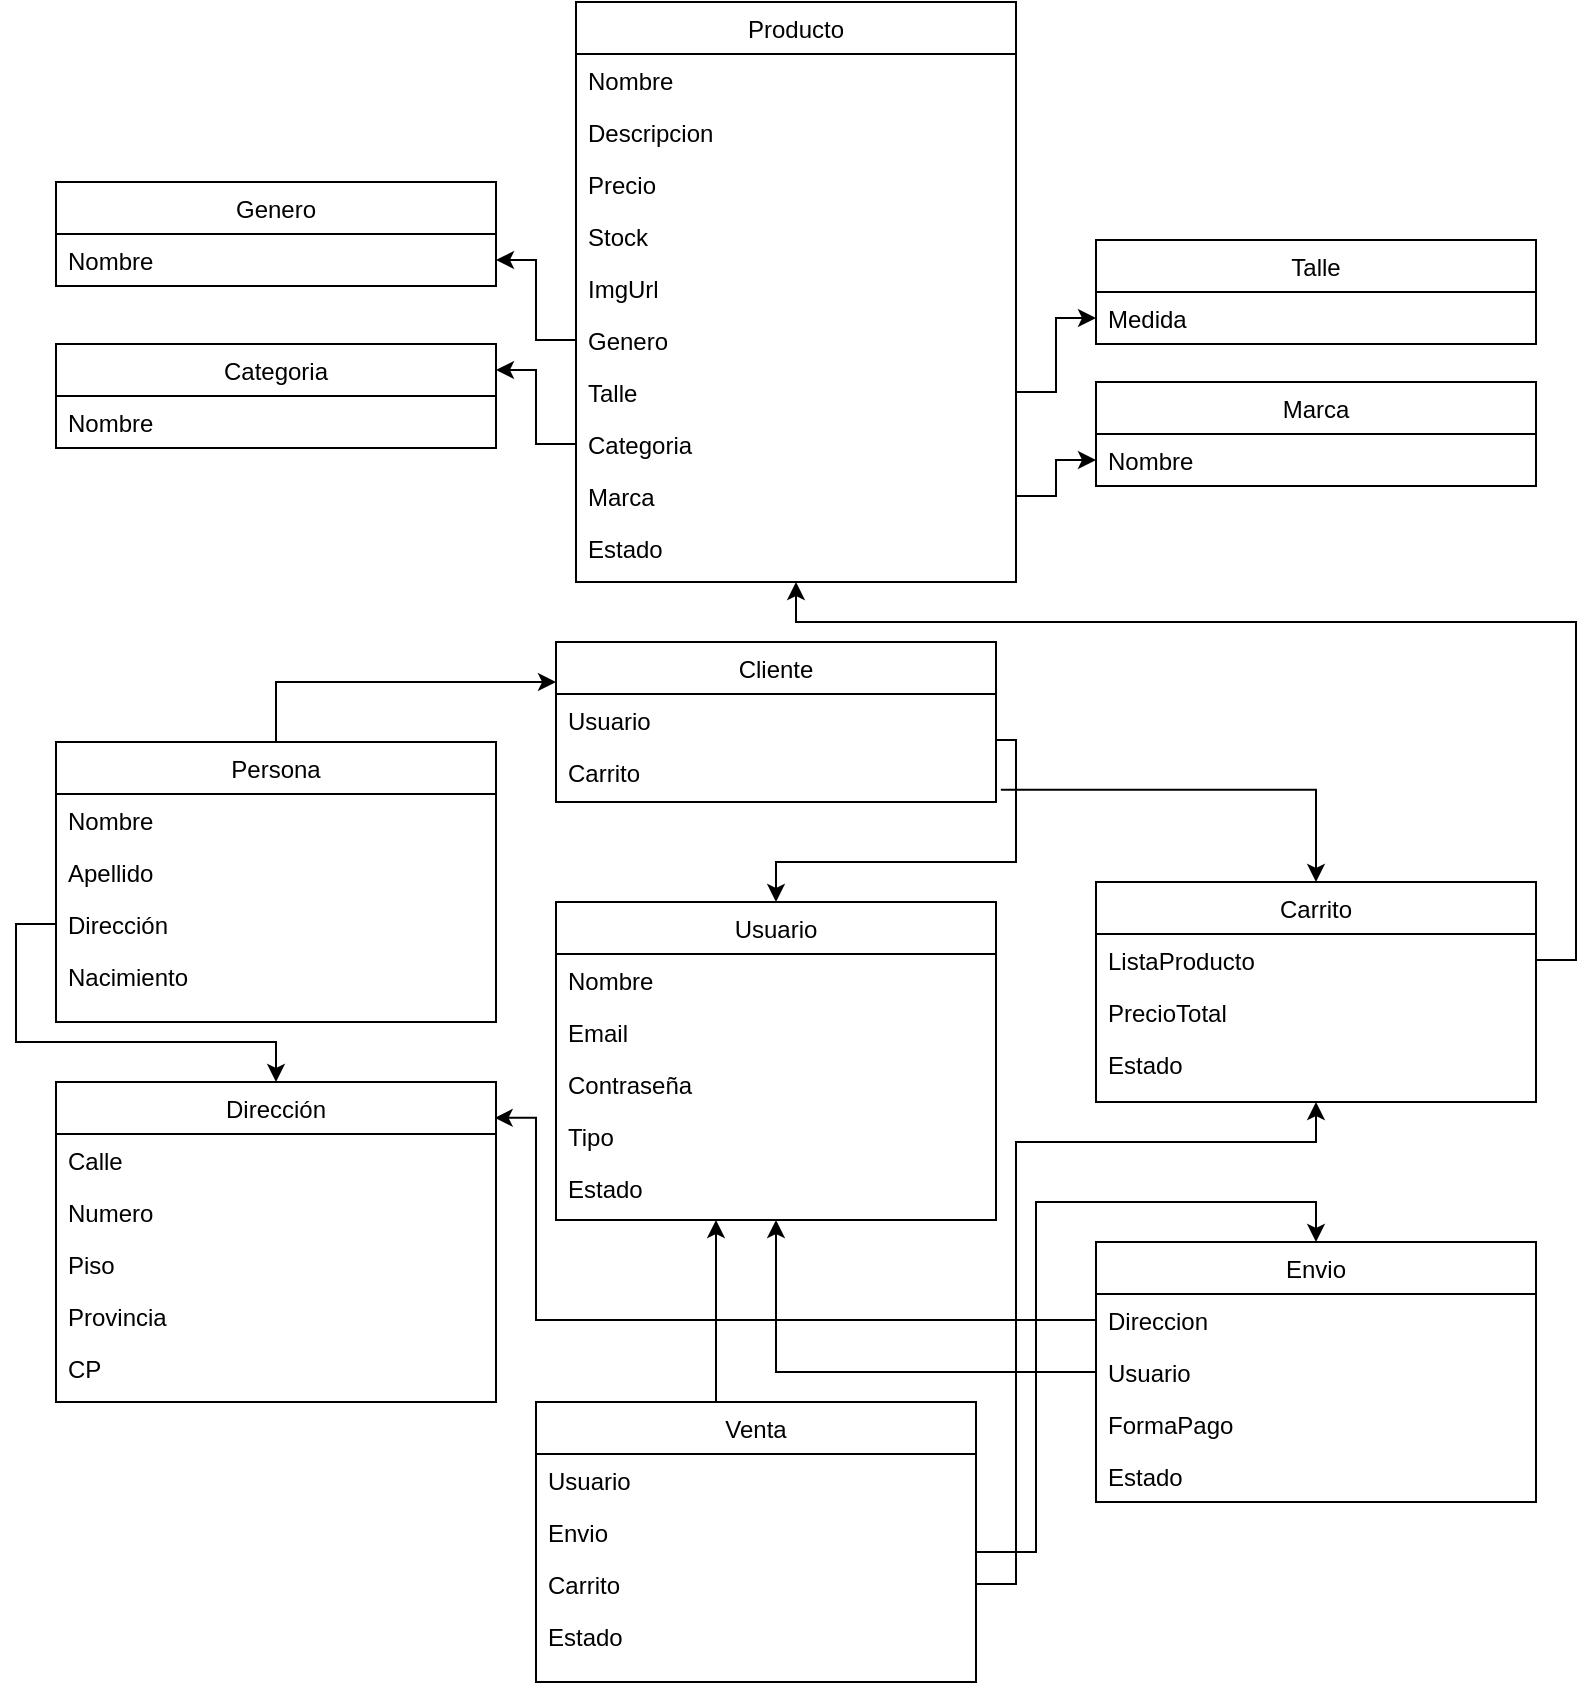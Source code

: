 <mxfile version="15.7.3" type="device"><diagram id="C5RBs43oDa-KdzZeNtuy" name="Page-1"><mxGraphModel dx="1343" dy="589" grid="1" gridSize="10" guides="1" tooltips="1" connect="1" arrows="1" fold="1" page="1" pageScale="1" pageWidth="827" pageHeight="1169" math="0" shadow="0"><root><mxCell id="WIyWlLk6GJQsqaUBKTNV-0"/><mxCell id="WIyWlLk6GJQsqaUBKTNV-1" parent="WIyWlLk6GJQsqaUBKTNV-0"/><mxCell id="zkfFHV4jXpPFQw0GAbJ--17" value="Producto" style="swimlane;fontStyle=0;align=center;verticalAlign=top;childLayout=stackLayout;horizontal=1;startSize=26;horizontalStack=0;resizeParent=1;resizeLast=0;collapsible=1;marginBottom=0;rounded=0;shadow=0;strokeWidth=1;fillColor=default;strokeColor=default;fontColor=default;" parent="WIyWlLk6GJQsqaUBKTNV-1" vertex="1"><mxGeometry x="300" y="40" width="220" height="290" as="geometry"><mxRectangle x="550" y="140" width="160" height="26" as="alternateBounds"/></mxGeometry></mxCell><mxCell id="zkfFHV4jXpPFQw0GAbJ--18" value="Nombre" style="text;align=left;verticalAlign=top;spacingLeft=4;spacingRight=4;overflow=hidden;rotatable=0;points=[[0,0.5],[1,0.5]];portConstraint=eastwest;fontColor=default;" parent="zkfFHV4jXpPFQw0GAbJ--17" vertex="1"><mxGeometry y="26" width="220" height="26" as="geometry"/></mxCell><mxCell id="zkfFHV4jXpPFQw0GAbJ--19" value="Descripcion" style="text;align=left;verticalAlign=top;spacingLeft=4;spacingRight=4;overflow=hidden;rotatable=0;points=[[0,0.5],[1,0.5]];portConstraint=eastwest;rounded=0;shadow=0;html=0;fontColor=default;" parent="zkfFHV4jXpPFQw0GAbJ--17" vertex="1"><mxGeometry y="52" width="220" height="26" as="geometry"/></mxCell><mxCell id="zkfFHV4jXpPFQw0GAbJ--20" value="Precio" style="text;align=left;verticalAlign=top;spacingLeft=4;spacingRight=4;overflow=hidden;rotatable=0;points=[[0,0.5],[1,0.5]];portConstraint=eastwest;rounded=0;shadow=0;html=0;fontColor=default;" parent="zkfFHV4jXpPFQw0GAbJ--17" vertex="1"><mxGeometry y="78" width="220" height="26" as="geometry"/></mxCell><mxCell id="zkfFHV4jXpPFQw0GAbJ--21" value="Stock" style="text;align=left;verticalAlign=top;spacingLeft=4;spacingRight=4;overflow=hidden;rotatable=0;points=[[0,0.5],[1,0.5]];portConstraint=eastwest;rounded=0;shadow=0;html=0;fontColor=default;" parent="zkfFHV4jXpPFQw0GAbJ--17" vertex="1"><mxGeometry y="104" width="220" height="26" as="geometry"/></mxCell><mxCell id="zkfFHV4jXpPFQw0GAbJ--22" value="ImgUrl" style="text;align=left;verticalAlign=top;spacingLeft=4;spacingRight=4;overflow=hidden;rotatable=0;points=[[0,0.5],[1,0.5]];portConstraint=eastwest;rounded=0;shadow=0;html=0;fontColor=default;" parent="zkfFHV4jXpPFQw0GAbJ--17" vertex="1"><mxGeometry y="130" width="220" height="26" as="geometry"/></mxCell><mxCell id="Tw_g5ps7W75bfic94VU_-0" value="Genero" style="text;align=left;verticalAlign=top;spacingLeft=4;spacingRight=4;overflow=hidden;rotatable=0;points=[[0,0.5],[1,0.5]];portConstraint=eastwest;rounded=0;shadow=0;html=0;fontColor=default;" parent="zkfFHV4jXpPFQw0GAbJ--17" vertex="1"><mxGeometry y="156" width="220" height="26" as="geometry"/></mxCell><mxCell id="Tw_g5ps7W75bfic94VU_-1" value="Talle" style="text;align=left;verticalAlign=top;spacingLeft=4;spacingRight=4;overflow=hidden;rotatable=0;points=[[0,0.5],[1,0.5]];portConstraint=eastwest;rounded=0;shadow=0;html=0;fontColor=default;" parent="zkfFHV4jXpPFQw0GAbJ--17" vertex="1"><mxGeometry y="182" width="220" height="26" as="geometry"/></mxCell><mxCell id="Tw_g5ps7W75bfic94VU_-2" value="Categoria" style="text;align=left;verticalAlign=top;spacingLeft=4;spacingRight=4;overflow=hidden;rotatable=0;points=[[0,0.5],[1,0.5]];portConstraint=eastwest;rounded=0;shadow=0;html=0;fontColor=default;" parent="zkfFHV4jXpPFQw0GAbJ--17" vertex="1"><mxGeometry y="208" width="220" height="26" as="geometry"/></mxCell><mxCell id="Tw_g5ps7W75bfic94VU_-3" value="Marca" style="text;align=left;verticalAlign=top;spacingLeft=4;spacingRight=4;overflow=hidden;rotatable=0;points=[[0,0.5],[1,0.5]];portConstraint=eastwest;rounded=0;shadow=0;html=0;fontColor=default;" parent="zkfFHV4jXpPFQw0GAbJ--17" vertex="1"><mxGeometry y="234" width="220" height="26" as="geometry"/></mxCell><mxCell id="Tw_g5ps7W75bfic94VU_-4" value="Estado" style="text;align=left;verticalAlign=top;spacingLeft=4;spacingRight=4;overflow=hidden;rotatable=0;points=[[0,0.5],[1,0.5]];portConstraint=eastwest;rounded=0;shadow=0;html=0;fontColor=default;" parent="zkfFHV4jXpPFQw0GAbJ--17" vertex="1"><mxGeometry y="260" width="220" height="26" as="geometry"/></mxCell><mxCell id="Tw_g5ps7W75bfic94VU_-5" value="Categoria" style="swimlane;fontStyle=0;align=center;verticalAlign=top;childLayout=stackLayout;horizontal=1;startSize=26;horizontalStack=0;resizeParent=1;resizeLast=0;collapsible=1;marginBottom=0;rounded=0;shadow=0;strokeWidth=1;fillColor=default;strokeColor=default;fontColor=default;" parent="WIyWlLk6GJQsqaUBKTNV-1" vertex="1"><mxGeometry x="40" y="211" width="220" height="52" as="geometry"><mxRectangle x="550" y="140" width="160" height="26" as="alternateBounds"/></mxGeometry></mxCell><mxCell id="Tw_g5ps7W75bfic94VU_-6" value="Nombre" style="text;align=left;verticalAlign=top;spacingLeft=4;spacingRight=4;overflow=hidden;rotatable=0;points=[[0,0.5],[1,0.5]];portConstraint=eastwest;fontColor=default;" parent="Tw_g5ps7W75bfic94VU_-5" vertex="1"><mxGeometry y="26" width="220" height="26" as="geometry"/></mxCell><mxCell id="Tw_g5ps7W75bfic94VU_-16" value="Talle" style="swimlane;fontStyle=0;align=center;verticalAlign=top;childLayout=stackLayout;horizontal=1;startSize=26;horizontalStack=0;resizeParent=1;resizeLast=0;collapsible=1;marginBottom=0;rounded=0;shadow=0;strokeWidth=1;fillColor=default;strokeColor=default;fontColor=default;" parent="WIyWlLk6GJQsqaUBKTNV-1" vertex="1"><mxGeometry x="560" y="159" width="220" height="52" as="geometry"><mxRectangle x="550" y="140" width="160" height="26" as="alternateBounds"/></mxGeometry></mxCell><mxCell id="Tw_g5ps7W75bfic94VU_-17" value="Medida" style="text;align=left;verticalAlign=top;spacingLeft=4;spacingRight=4;overflow=hidden;rotatable=0;points=[[0,0.5],[1,0.5]];portConstraint=eastwest;fontColor=default;" parent="Tw_g5ps7W75bfic94VU_-16" vertex="1"><mxGeometry y="26" width="220" height="26" as="geometry"/></mxCell><mxCell id="Tw_g5ps7W75bfic94VU_-18" value="Marca" style="swimlane;fontStyle=0;align=center;verticalAlign=top;childLayout=stackLayout;horizontal=1;startSize=26;horizontalStack=0;resizeParent=1;resizeLast=0;collapsible=1;marginBottom=0;rounded=0;shadow=0;strokeWidth=1;fillColor=default;strokeColor=default;fontColor=default;" parent="WIyWlLk6GJQsqaUBKTNV-1" vertex="1"><mxGeometry x="560" y="230" width="220" height="52" as="geometry"><mxRectangle x="550" y="140" width="160" height="26" as="alternateBounds"/></mxGeometry></mxCell><mxCell id="Tw_g5ps7W75bfic94VU_-19" value="Nombre" style="text;align=left;verticalAlign=top;spacingLeft=4;spacingRight=4;overflow=hidden;rotatable=0;points=[[0,0.5],[1,0.5]];portConstraint=eastwest;fontColor=default;" parent="Tw_g5ps7W75bfic94VU_-18" vertex="1"><mxGeometry y="26" width="220" height="26" as="geometry"/></mxCell><mxCell id="Tw_g5ps7W75bfic94VU_-20" value="Genero" style="swimlane;fontStyle=0;align=center;verticalAlign=top;childLayout=stackLayout;horizontal=1;startSize=26;horizontalStack=0;resizeParent=1;resizeLast=0;collapsible=1;marginBottom=0;rounded=0;shadow=0;strokeWidth=1;fillColor=default;strokeColor=default;fontColor=default;" parent="WIyWlLk6GJQsqaUBKTNV-1" vertex="1"><mxGeometry x="40" y="130" width="220" height="52" as="geometry"><mxRectangle x="550" y="140" width="160" height="26" as="alternateBounds"/></mxGeometry></mxCell><mxCell id="Tw_g5ps7W75bfic94VU_-21" value="Nombre" style="text;align=left;verticalAlign=top;spacingLeft=4;spacingRight=4;overflow=hidden;rotatable=0;points=[[0,0.5],[1,0.5]];portConstraint=eastwest;fontColor=default;" parent="Tw_g5ps7W75bfic94VU_-20" vertex="1"><mxGeometry y="26" width="220" height="26" as="geometry"/></mxCell><mxCell id="Tw_g5ps7W75bfic94VU_-25" value="" style="edgeStyle=orthogonalEdgeStyle;rounded=0;orthogonalLoop=1;jettySize=auto;html=1;labelBackgroundColor=default;fontColor=default;strokeColor=default;entryX=1;entryY=0.5;entryDx=0;entryDy=0;exitX=0;exitY=0.5;exitDx=0;exitDy=0;" parent="WIyWlLk6GJQsqaUBKTNV-1" source="Tw_g5ps7W75bfic94VU_-0" target="Tw_g5ps7W75bfic94VU_-21" edge="1"><mxGeometry relative="1" as="geometry"/></mxCell><mxCell id="Tw_g5ps7W75bfic94VU_-23" value="" style="edgeStyle=orthogonalEdgeStyle;rounded=0;orthogonalLoop=1;jettySize=auto;html=1;fontColor=default;entryX=1;entryY=0.25;entryDx=0;entryDy=0;strokeColor=default;labelBackgroundColor=default;exitX=0;exitY=0.5;exitDx=0;exitDy=0;" parent="WIyWlLk6GJQsqaUBKTNV-1" source="Tw_g5ps7W75bfic94VU_-2" target="Tw_g5ps7W75bfic94VU_-5" edge="1"><mxGeometry relative="1" as="geometry"/></mxCell><mxCell id="Tw_g5ps7W75bfic94VU_-26" value="" style="edgeStyle=orthogonalEdgeStyle;rounded=0;orthogonalLoop=1;jettySize=auto;html=1;labelBackgroundColor=default;fontColor=default;strokeColor=default;exitX=1;exitY=0.5;exitDx=0;exitDy=0;" parent="WIyWlLk6GJQsqaUBKTNV-1" source="Tw_g5ps7W75bfic94VU_-3" target="Tw_g5ps7W75bfic94VU_-19" edge="1"><mxGeometry relative="1" as="geometry"/></mxCell><mxCell id="Tw_g5ps7W75bfic94VU_-27" value="" style="edgeStyle=orthogonalEdgeStyle;rounded=0;orthogonalLoop=1;jettySize=auto;html=1;labelBackgroundColor=default;fontColor=default;strokeColor=default;entryX=0;entryY=0.5;entryDx=0;entryDy=0;" parent="WIyWlLk6GJQsqaUBKTNV-1" source="Tw_g5ps7W75bfic94VU_-1" target="Tw_g5ps7W75bfic94VU_-17" edge="1"><mxGeometry relative="1" as="geometry"/></mxCell><mxCell id="lw8-5pUlLSLKIBg-oR_x-12" value="" style="edgeStyle=orthogonalEdgeStyle;rounded=0;orthogonalLoop=1;jettySize=auto;html=1;exitX=0;exitY=0.5;exitDx=0;exitDy=0;" parent="WIyWlLk6GJQsqaUBKTNV-1" source="lw8-5pUlLSLKIBg-oR_x-1" target="lw8-5pUlLSLKIBg-oR_x-2" edge="1"><mxGeometry relative="1" as="geometry"><Array as="points"><mxPoint x="20" y="501"/><mxPoint x="20" y="560"/><mxPoint x="150" y="560"/></Array></mxGeometry></mxCell><mxCell id="Kr4gNdv7kx7lfWHa2LFf-1" value="Persona" style="swimlane;fontStyle=0;align=center;verticalAlign=top;childLayout=stackLayout;horizontal=1;startSize=26;horizontalStack=0;resizeParent=1;resizeLast=0;collapsible=1;marginBottom=0;rounded=0;shadow=0;strokeWidth=1;fillColor=default;strokeColor=default;fontColor=default;" parent="WIyWlLk6GJQsqaUBKTNV-1" vertex="1"><mxGeometry x="40" y="410" width="220" height="140" as="geometry"><mxRectangle x="550" y="140" width="160" height="26" as="alternateBounds"/></mxGeometry></mxCell><mxCell id="Kr4gNdv7kx7lfWHa2LFf-2" value="Nombre" style="text;align=left;verticalAlign=top;spacingLeft=4;spacingRight=4;overflow=hidden;rotatable=0;points=[[0,0.5],[1,0.5]];portConstraint=eastwest;fontColor=default;" parent="Kr4gNdv7kx7lfWHa2LFf-1" vertex="1"><mxGeometry y="26" width="220" height="26" as="geometry"/></mxCell><mxCell id="Kr4gNdv7kx7lfWHa2LFf-3" value="Apellido" style="text;align=left;verticalAlign=top;spacingLeft=4;spacingRight=4;overflow=hidden;rotatable=0;points=[[0,0.5],[1,0.5]];portConstraint=eastwest;fontColor=default;" parent="Kr4gNdv7kx7lfWHa2LFf-1" vertex="1"><mxGeometry y="52" width="220" height="26" as="geometry"/></mxCell><mxCell id="lw8-5pUlLSLKIBg-oR_x-1" value="Dirección" style="text;align=left;verticalAlign=top;spacingLeft=4;spacingRight=4;overflow=hidden;rotatable=0;points=[[0,0.5],[1,0.5]];portConstraint=eastwest;fontColor=default;" parent="Kr4gNdv7kx7lfWHa2LFf-1" vertex="1"><mxGeometry y="78" width="220" height="26" as="geometry"/></mxCell><mxCell id="Kr4gNdv7kx7lfWHa2LFf-4" value="Nacimiento" style="text;align=left;verticalAlign=top;spacingLeft=4;spacingRight=4;overflow=hidden;rotatable=0;points=[[0,0.5],[1,0.5]];portConstraint=eastwest;fontColor=default;" parent="Kr4gNdv7kx7lfWHa2LFf-1" vertex="1"><mxGeometry y="104" width="220" height="30" as="geometry"/></mxCell><mxCell id="Kr4gNdv7kx7lfWHa2LFf-6" value="Usuario" style="swimlane;fontStyle=0;align=center;verticalAlign=top;childLayout=stackLayout;horizontal=1;startSize=26;horizontalStack=0;resizeParent=1;resizeLast=0;collapsible=1;marginBottom=0;rounded=0;shadow=0;strokeWidth=1;fillColor=default;strokeColor=default;fontColor=default;" parent="WIyWlLk6GJQsqaUBKTNV-1" vertex="1"><mxGeometry x="290" y="490" width="220" height="159" as="geometry"><mxRectangle x="550" y="140" width="160" height="26" as="alternateBounds"/></mxGeometry></mxCell><mxCell id="Kr4gNdv7kx7lfWHa2LFf-7" value="Nombre" style="text;align=left;verticalAlign=top;spacingLeft=4;spacingRight=4;overflow=hidden;rotatable=0;points=[[0,0.5],[1,0.5]];portConstraint=eastwest;fontColor=default;" parent="Kr4gNdv7kx7lfWHa2LFf-6" vertex="1"><mxGeometry y="26" width="220" height="26" as="geometry"/></mxCell><mxCell id="Kr4gNdv7kx7lfWHa2LFf-8" value="Email" style="text;align=left;verticalAlign=top;spacingLeft=4;spacingRight=4;overflow=hidden;rotatable=0;points=[[0,0.5],[1,0.5]];portConstraint=eastwest;fontColor=default;" parent="Kr4gNdv7kx7lfWHa2LFf-6" vertex="1"><mxGeometry y="52" width="220" height="26" as="geometry"/></mxCell><mxCell id="Kr4gNdv7kx7lfWHa2LFf-9" value="Contraseña" style="text;align=left;verticalAlign=top;spacingLeft=4;spacingRight=4;overflow=hidden;rotatable=0;points=[[0,0.5],[1,0.5]];portConstraint=eastwest;fontColor=default;" parent="Kr4gNdv7kx7lfWHa2LFf-6" vertex="1"><mxGeometry y="78" width="220" height="26" as="geometry"/></mxCell><mxCell id="Kr4gNdv7kx7lfWHa2LFf-12" value="Tipo" style="text;align=left;verticalAlign=top;spacingLeft=4;spacingRight=4;overflow=hidden;rotatable=0;points=[[0,0.5],[1,0.5]];portConstraint=eastwest;fontColor=default;" parent="Kr4gNdv7kx7lfWHa2LFf-6" vertex="1"><mxGeometry y="104" width="220" height="26" as="geometry"/></mxCell><mxCell id="lw8-5pUlLSLKIBg-oR_x-40" value="Estado" style="text;align=left;verticalAlign=top;spacingLeft=4;spacingRight=4;overflow=hidden;rotatable=0;points=[[0,0.5],[1,0.5]];portConstraint=eastwest;fontColor=default;" parent="Kr4gNdv7kx7lfWHa2LFf-6" vertex="1"><mxGeometry y="130" width="220" height="26" as="geometry"/></mxCell><mxCell id="Kr4gNdv7kx7lfWHa2LFf-14" value="" style="edgeStyle=orthogonalEdgeStyle;rounded=0;orthogonalLoop=1;jettySize=auto;html=1;entryX=0;entryY=0.25;entryDx=0;entryDy=0;" parent="WIyWlLk6GJQsqaUBKTNV-1" source="Kr4gNdv7kx7lfWHa2LFf-1" target="lw8-5pUlLSLKIBg-oR_x-32" edge="1"><mxGeometry relative="1" as="geometry"><Array as="points"><mxPoint x="150" y="380"/><mxPoint x="290" y="380"/></Array><mxPoint x="290" y="400" as="targetPoint"/></mxGeometry></mxCell><mxCell id="lw8-5pUlLSLKIBg-oR_x-21" value="" style="edgeStyle=orthogonalEdgeStyle;rounded=0;orthogonalLoop=1;jettySize=auto;html=1;entryX=0.5;entryY=0;entryDx=0;entryDy=0;exitX=1;exitY=0.5;exitDx=0;exitDy=0;" parent="WIyWlLk6GJQsqaUBKTNV-1" source="cBPxQ7uKcTz7ENmi5Lmv-2" target="lw8-5pUlLSLKIBg-oR_x-14" edge="1"><mxGeometry relative="1" as="geometry"><Array as="points"><mxPoint x="530" y="815"/><mxPoint x="530" y="640"/><mxPoint x="670" y="640"/></Array><mxPoint x="560" y="571" as="sourcePoint"/></mxGeometry></mxCell><mxCell id="lw8-5pUlLSLKIBg-oR_x-22" value="" style="edgeStyle=orthogonalEdgeStyle;rounded=0;orthogonalLoop=1;jettySize=auto;html=1;entryX=0.997;entryY=0.112;entryDx=0;entryDy=0;entryPerimeter=0;exitX=0;exitY=0.5;exitDx=0;exitDy=0;" parent="WIyWlLk6GJQsqaUBKTNV-1" source="lw8-5pUlLSLKIBg-oR_x-15" target="lw8-5pUlLSLKIBg-oR_x-2" edge="1"><mxGeometry relative="1" as="geometry"><Array as="points"><mxPoint x="280" y="699"/><mxPoint x="280" y="598"/></Array></mxGeometry></mxCell><mxCell id="Kr4gNdv7kx7lfWHa2LFf-16" value="Carrito" style="swimlane;fontStyle=0;align=center;verticalAlign=top;childLayout=stackLayout;horizontal=1;startSize=26;horizontalStack=0;resizeParent=1;resizeLast=0;collapsible=1;marginBottom=0;rounded=0;shadow=0;strokeWidth=1;fillColor=default;strokeColor=default;fontColor=default;" parent="WIyWlLk6GJQsqaUBKTNV-1" vertex="1"><mxGeometry x="560" y="480" width="220" height="110" as="geometry"><mxRectangle x="550" y="140" width="160" height="26" as="alternateBounds"/></mxGeometry></mxCell><mxCell id="Kr4gNdv7kx7lfWHa2LFf-17" value="ListaProducto" style="text;align=left;verticalAlign=top;spacingLeft=4;spacingRight=4;overflow=hidden;rotatable=0;points=[[0,0.5],[1,0.5]];portConstraint=eastwest;fontColor=default;" parent="Kr4gNdv7kx7lfWHa2LFf-16" vertex="1"><mxGeometry y="26" width="220" height="26" as="geometry"/></mxCell><mxCell id="Kr4gNdv7kx7lfWHa2LFf-20" value="PrecioTotal" style="text;align=left;verticalAlign=top;spacingLeft=4;spacingRight=4;overflow=hidden;rotatable=0;points=[[0,0.5],[1,0.5]];portConstraint=eastwest;fontColor=default;" parent="Kr4gNdv7kx7lfWHa2LFf-16" vertex="1"><mxGeometry y="52" width="220" height="26" as="geometry"/></mxCell><mxCell id="Kr4gNdv7kx7lfWHa2LFf-21" value="Estado" style="text;align=left;verticalAlign=top;spacingLeft=4;spacingRight=4;overflow=hidden;rotatable=0;points=[[0,0.5],[1,0.5]];portConstraint=eastwest;fontColor=default;" parent="Kr4gNdv7kx7lfWHa2LFf-16" vertex="1"><mxGeometry y="78" width="220" height="26" as="geometry"/></mxCell><mxCell id="Kr4gNdv7kx7lfWHa2LFf-22" value="" style="edgeStyle=orthogonalEdgeStyle;rounded=0;orthogonalLoop=1;jettySize=auto;html=1;entryX=0.5;entryY=0;entryDx=0;entryDy=0;exitX=1.011;exitY=0.841;exitDx=0;exitDy=0;exitPerimeter=0;" parent="WIyWlLk6GJQsqaUBKTNV-1" source="lw8-5pUlLSLKIBg-oR_x-34" target="Kr4gNdv7kx7lfWHa2LFf-16" edge="1"><mxGeometry relative="1" as="geometry"><mxPoint x="510" y="588" as="sourcePoint"/><Array as="points"><mxPoint x="670" y="434"/></Array></mxGeometry></mxCell><mxCell id="Kr4gNdv7kx7lfWHa2LFf-29" value="" style="edgeStyle=orthogonalEdgeStyle;rounded=0;orthogonalLoop=1;jettySize=auto;html=1;entryX=0.5;entryY=1;entryDx=0;entryDy=0;exitX=1;exitY=0.5;exitDx=0;exitDy=0;" parent="WIyWlLk6GJQsqaUBKTNV-1" source="Kr4gNdv7kx7lfWHa2LFf-17" target="zkfFHV4jXpPFQw0GAbJ--17" edge="1"><mxGeometry relative="1" as="geometry"><Array as="points"><mxPoint x="800" y="519"/><mxPoint x="800" y="350"/><mxPoint x="410" y="350"/></Array></mxGeometry></mxCell><mxCell id="lw8-5pUlLSLKIBg-oR_x-2" value="Dirección" style="swimlane;fontStyle=0;align=center;verticalAlign=top;childLayout=stackLayout;horizontal=1;startSize=26;horizontalStack=0;resizeParent=1;resizeLast=0;collapsible=1;marginBottom=0;rounded=0;shadow=0;strokeWidth=1;fillColor=default;strokeColor=default;fontColor=default;" parent="WIyWlLk6GJQsqaUBKTNV-1" vertex="1"><mxGeometry x="40" y="580" width="220" height="160" as="geometry"><mxRectangle x="550" y="140" width="160" height="26" as="alternateBounds"/></mxGeometry></mxCell><mxCell id="lw8-5pUlLSLKIBg-oR_x-3" value="Calle" style="text;align=left;verticalAlign=top;spacingLeft=4;spacingRight=4;overflow=hidden;rotatable=0;points=[[0,0.5],[1,0.5]];portConstraint=eastwest;fontColor=default;" parent="lw8-5pUlLSLKIBg-oR_x-2" vertex="1"><mxGeometry y="26" width="220" height="26" as="geometry"/></mxCell><mxCell id="lw8-5pUlLSLKIBg-oR_x-4" value="Numero" style="text;align=left;verticalAlign=top;spacingLeft=4;spacingRight=4;overflow=hidden;rotatable=0;points=[[0,0.5],[1,0.5]];portConstraint=eastwest;fontColor=default;" parent="lw8-5pUlLSLKIBg-oR_x-2" vertex="1"><mxGeometry y="52" width="220" height="26" as="geometry"/></mxCell><mxCell id="lw8-5pUlLSLKIBg-oR_x-5" value="Piso" style="text;align=left;verticalAlign=top;spacingLeft=4;spacingRight=4;overflow=hidden;rotatable=0;points=[[0,0.5],[1,0.5]];portConstraint=eastwest;fontColor=default;" parent="lw8-5pUlLSLKIBg-oR_x-2" vertex="1"><mxGeometry y="78" width="220" height="26" as="geometry"/></mxCell><mxCell id="lw8-5pUlLSLKIBg-oR_x-9" value="Provincia" style="text;align=left;verticalAlign=top;spacingLeft=4;spacingRight=4;overflow=hidden;rotatable=0;points=[[0,0.5],[1,0.5]];portConstraint=eastwest;fontColor=default;" parent="lw8-5pUlLSLKIBg-oR_x-2" vertex="1"><mxGeometry y="104" width="220" height="26" as="geometry"/></mxCell><mxCell id="lw8-5pUlLSLKIBg-oR_x-10" value="CP" style="text;align=left;verticalAlign=top;spacingLeft=4;spacingRight=4;overflow=hidden;rotatable=0;points=[[0,0.5],[1,0.5]];portConstraint=eastwest;fontColor=default;" parent="lw8-5pUlLSLKIBg-oR_x-2" vertex="1"><mxGeometry y="130" width="220" height="26" as="geometry"/></mxCell><mxCell id="lw8-5pUlLSLKIBg-oR_x-14" value="Envio" style="swimlane;fontStyle=0;align=center;verticalAlign=top;childLayout=stackLayout;horizontal=1;startSize=26;horizontalStack=0;resizeParent=1;resizeLast=0;collapsible=1;marginBottom=0;rounded=0;shadow=0;strokeWidth=1;fillColor=default;strokeColor=default;fontColor=default;" parent="WIyWlLk6GJQsqaUBKTNV-1" vertex="1"><mxGeometry x="560" y="660" width="220" height="130" as="geometry"><mxRectangle x="550" y="140" width="160" height="26" as="alternateBounds"/></mxGeometry></mxCell><mxCell id="lw8-5pUlLSLKIBg-oR_x-15" value="Direccion" style="text;align=left;verticalAlign=top;spacingLeft=4;spacingRight=4;overflow=hidden;rotatable=0;points=[[0,0.5],[1,0.5]];portConstraint=eastwest;fontColor=default;" parent="lw8-5pUlLSLKIBg-oR_x-14" vertex="1"><mxGeometry y="26" width="220" height="26" as="geometry"/></mxCell><mxCell id="lw8-5pUlLSLKIBg-oR_x-19" value="Usuario" style="text;align=left;verticalAlign=top;spacingLeft=4;spacingRight=4;overflow=hidden;rotatable=0;points=[[0,0.5],[1,0.5]];portConstraint=eastwest;fontColor=default;" parent="lw8-5pUlLSLKIBg-oR_x-14" vertex="1"><mxGeometry y="52" width="220" height="26" as="geometry"/></mxCell><mxCell id="lw8-5pUlLSLKIBg-oR_x-26" value="FormaPago" style="text;align=left;verticalAlign=top;spacingLeft=4;spacingRight=4;overflow=hidden;rotatable=0;points=[[0,0.5],[1,0.5]];portConstraint=eastwest;fontColor=default;" parent="lw8-5pUlLSLKIBg-oR_x-14" vertex="1"><mxGeometry y="78" width="220" height="26" as="geometry"/></mxCell><mxCell id="lw8-5pUlLSLKIBg-oR_x-20" value="Estado" style="text;align=left;verticalAlign=top;spacingLeft=4;spacingRight=4;overflow=hidden;rotatable=0;points=[[0,0.5],[1,0.5]];portConstraint=eastwest;fontColor=default;" parent="lw8-5pUlLSLKIBg-oR_x-14" vertex="1"><mxGeometry y="104" width="220" height="26" as="geometry"/></mxCell><mxCell id="lw8-5pUlLSLKIBg-oR_x-25" value="" style="edgeStyle=orthogonalEdgeStyle;rounded=0;orthogonalLoop=1;jettySize=auto;html=1;entryX=0.5;entryY=1;entryDx=0;entryDy=0;exitX=0;exitY=0.5;exitDx=0;exitDy=0;" parent="WIyWlLk6GJQsqaUBKTNV-1" source="lw8-5pUlLSLKIBg-oR_x-19" target="Kr4gNdv7kx7lfWHa2LFf-6" edge="1"><mxGeometry relative="1" as="geometry"><mxPoint x="570" y="699.0" as="sourcePoint"/><mxPoint x="269.34" y="607.92" as="targetPoint"/><Array as="points"><mxPoint x="400" y="725"/></Array></mxGeometry></mxCell><mxCell id="lw8-5pUlLSLKIBg-oR_x-37" value="" style="edgeStyle=orthogonalEdgeStyle;rounded=0;orthogonalLoop=1;jettySize=auto;html=1;exitX=1;exitY=0.5;exitDx=0;exitDy=0;entryX=0.5;entryY=0;entryDx=0;entryDy=0;" parent="WIyWlLk6GJQsqaUBKTNV-1" source="lw8-5pUlLSLKIBg-oR_x-33" edge="1" target="Kr4gNdv7kx7lfWHa2LFf-6"><mxGeometry relative="1" as="geometry"><mxPoint x="400" y="470" as="targetPoint"/><Array as="points"><mxPoint x="510" y="409"/><mxPoint x="520" y="409"/><mxPoint x="520" y="470"/><mxPoint x="400" y="470"/></Array></mxGeometry></mxCell><mxCell id="lw8-5pUlLSLKIBg-oR_x-32" value="Cliente" style="swimlane;fontStyle=0;align=center;verticalAlign=top;childLayout=stackLayout;horizontal=1;startSize=26;horizontalStack=0;resizeParent=1;resizeLast=0;collapsible=1;marginBottom=0;rounded=0;shadow=0;strokeWidth=1;fillColor=default;strokeColor=default;fontColor=default;" parent="WIyWlLk6GJQsqaUBKTNV-1" vertex="1"><mxGeometry x="290" y="360" width="220" height="80" as="geometry"><mxRectangle x="550" y="140" width="160" height="26" as="alternateBounds"/></mxGeometry></mxCell><mxCell id="lw8-5pUlLSLKIBg-oR_x-33" value="Usuario" style="text;align=left;verticalAlign=top;spacingLeft=4;spacingRight=4;overflow=hidden;rotatable=0;points=[[0,0.5],[1,0.5]];portConstraint=eastwest;fontColor=default;" parent="lw8-5pUlLSLKIBg-oR_x-32" vertex="1"><mxGeometry y="26" width="220" height="26" as="geometry"/></mxCell><mxCell id="lw8-5pUlLSLKIBg-oR_x-34" value="Carrito" style="text;align=left;verticalAlign=top;spacingLeft=4;spacingRight=4;overflow=hidden;rotatable=0;points=[[0,0.5],[1,0.5]];portConstraint=eastwest;fontColor=default;" parent="lw8-5pUlLSLKIBg-oR_x-32" vertex="1"><mxGeometry y="52" width="220" height="26" as="geometry"/></mxCell><mxCell id="cBPxQ7uKcTz7ENmi5Lmv-7" value="" style="edgeStyle=orthogonalEdgeStyle;rounded=0;orthogonalLoop=1;jettySize=auto;html=1;" edge="1" parent="WIyWlLk6GJQsqaUBKTNV-1" source="cBPxQ7uKcTz7ENmi5Lmv-0"><mxGeometry relative="1" as="geometry"><mxPoint x="370" y="649" as="targetPoint"/><Array as="points"><mxPoint x="370" y="649"/></Array></mxGeometry></mxCell><mxCell id="cBPxQ7uKcTz7ENmi5Lmv-8" value="" style="edgeStyle=orthogonalEdgeStyle;rounded=0;orthogonalLoop=1;jettySize=auto;html=1;entryX=0.5;entryY=1;entryDx=0;entryDy=0;exitX=1;exitY=0.5;exitDx=0;exitDy=0;" edge="1" parent="WIyWlLk6GJQsqaUBKTNV-1" source="cBPxQ7uKcTz7ENmi5Lmv-3" target="Kr4gNdv7kx7lfWHa2LFf-16"><mxGeometry relative="1" as="geometry"><Array as="points"><mxPoint x="520" y="831"/><mxPoint x="520" y="610"/><mxPoint x="670" y="610"/></Array></mxGeometry></mxCell><mxCell id="cBPxQ7uKcTz7ENmi5Lmv-0" value="Venta" style="swimlane;fontStyle=0;align=center;verticalAlign=top;childLayout=stackLayout;horizontal=1;startSize=26;horizontalStack=0;resizeParent=1;resizeLast=0;collapsible=1;marginBottom=0;rounded=0;shadow=0;strokeWidth=1;fillColor=default;strokeColor=default;fontColor=default;" vertex="1" parent="WIyWlLk6GJQsqaUBKTNV-1"><mxGeometry x="280" y="740" width="220" height="140" as="geometry"><mxRectangle x="550" y="140" width="160" height="26" as="alternateBounds"/></mxGeometry></mxCell><mxCell id="cBPxQ7uKcTz7ENmi5Lmv-1" value="Usuario" style="text;align=left;verticalAlign=top;spacingLeft=4;spacingRight=4;overflow=hidden;rotatable=0;points=[[0,0.5],[1,0.5]];portConstraint=eastwest;fontColor=default;" vertex="1" parent="cBPxQ7uKcTz7ENmi5Lmv-0"><mxGeometry y="26" width="220" height="26" as="geometry"/></mxCell><mxCell id="cBPxQ7uKcTz7ENmi5Lmv-2" value="Envio" style="text;align=left;verticalAlign=top;spacingLeft=4;spacingRight=4;overflow=hidden;rotatable=0;points=[[0,0.5],[1,0.5]];portConstraint=eastwest;fontColor=default;" vertex="1" parent="cBPxQ7uKcTz7ENmi5Lmv-0"><mxGeometry y="52" width="220" height="26" as="geometry"/></mxCell><mxCell id="cBPxQ7uKcTz7ENmi5Lmv-3" value="Carrito" style="text;align=left;verticalAlign=top;spacingLeft=4;spacingRight=4;overflow=hidden;rotatable=0;points=[[0,0.5],[1,0.5]];portConstraint=eastwest;fontColor=default;" vertex="1" parent="cBPxQ7uKcTz7ENmi5Lmv-0"><mxGeometry y="78" width="220" height="26" as="geometry"/></mxCell><mxCell id="cBPxQ7uKcTz7ENmi5Lmv-4" value="Estado" style="text;align=left;verticalAlign=top;spacingLeft=4;spacingRight=4;overflow=hidden;rotatable=0;points=[[0,0.5],[1,0.5]];portConstraint=eastwest;fontColor=default;" vertex="1" parent="cBPxQ7uKcTz7ENmi5Lmv-0"><mxGeometry y="104" width="220" height="26" as="geometry"/></mxCell></root></mxGraphModel></diagram></mxfile>